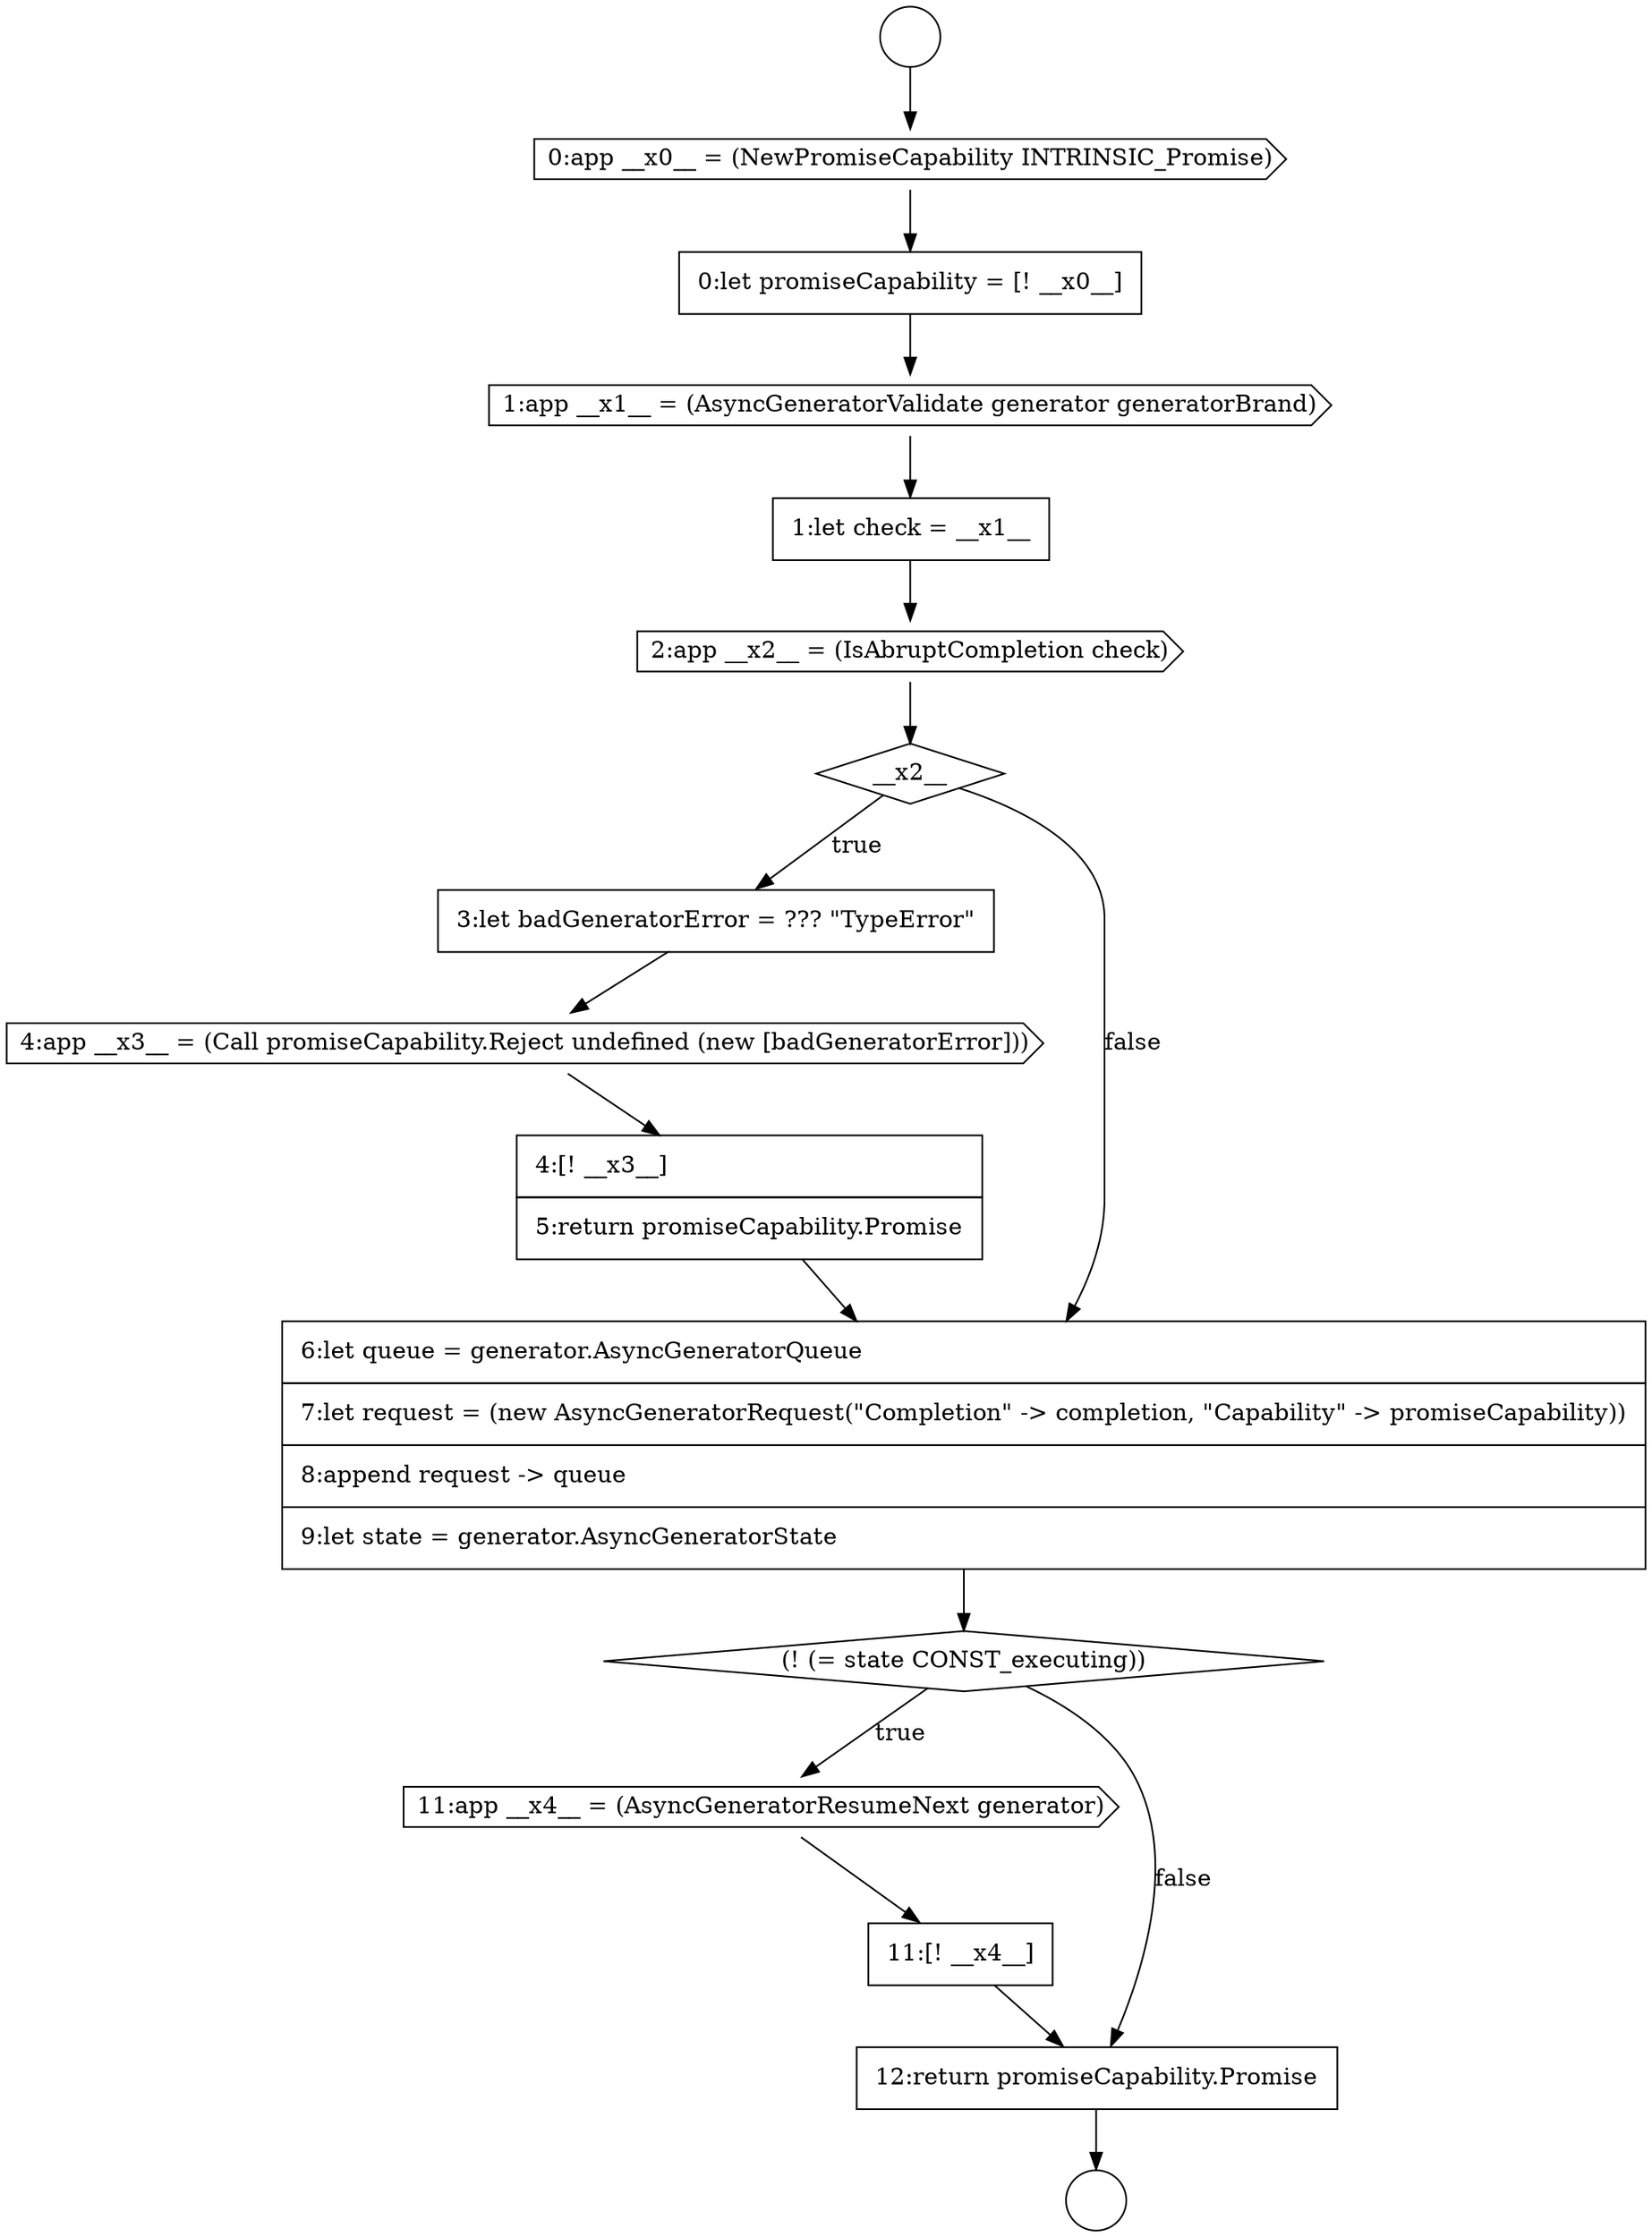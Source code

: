 digraph {
  node19274 [shape=none, margin=0, label=<<font color="black">
    <table border="0" cellborder="1" cellspacing="0" cellpadding="10">
      <tr><td align="left">3:let badGeneratorError = ??? &quot;TypeError&quot;</td></tr>
    </table>
  </font>> color="black" fillcolor="white" style=filled]
  node19267 [shape=circle label=" " color="black" fillcolor="white" style=filled]
  node19280 [shape=none, margin=0, label=<<font color="black">
    <table border="0" cellborder="1" cellspacing="0" cellpadding="10">
      <tr><td align="left">11:[! __x4__]</td></tr>
    </table>
  </font>> color="black" fillcolor="white" style=filled]
  node19273 [shape=diamond, label=<<font color="black">__x2__</font>> color="black" fillcolor="white" style=filled]
  node19277 [shape=none, margin=0, label=<<font color="black">
    <table border="0" cellborder="1" cellspacing="0" cellpadding="10">
      <tr><td align="left">6:let queue = generator.AsyncGeneratorQueue</td></tr>
      <tr><td align="left">7:let request = (new AsyncGeneratorRequest(&quot;Completion&quot; -&gt; completion, &quot;Capability&quot; -&gt; promiseCapability))</td></tr>
      <tr><td align="left">8:append request -&gt; queue</td></tr>
      <tr><td align="left">9:let state = generator.AsyncGeneratorState</td></tr>
    </table>
  </font>> color="black" fillcolor="white" style=filled]
  node19269 [shape=none, margin=0, label=<<font color="black">
    <table border="0" cellborder="1" cellspacing="0" cellpadding="10">
      <tr><td align="left">0:let promiseCapability = [! __x0__]</td></tr>
    </table>
  </font>> color="black" fillcolor="white" style=filled]
  node19276 [shape=none, margin=0, label=<<font color="black">
    <table border="0" cellborder="1" cellspacing="0" cellpadding="10">
      <tr><td align="left">4:[! __x3__]</td></tr>
      <tr><td align="left">5:return promiseCapability.Promise</td></tr>
    </table>
  </font>> color="black" fillcolor="white" style=filled]
  node19271 [shape=none, margin=0, label=<<font color="black">
    <table border="0" cellborder="1" cellspacing="0" cellpadding="10">
      <tr><td align="left">1:let check = __x1__</td></tr>
    </table>
  </font>> color="black" fillcolor="white" style=filled]
  node19275 [shape=cds, label=<<font color="black">4:app __x3__ = (Call promiseCapability.Reject undefined (new [badGeneratorError]))</font>> color="black" fillcolor="white" style=filled]
  node19278 [shape=diamond, label=<<font color="black">(! (= state CONST_executing))</font>> color="black" fillcolor="white" style=filled]
  node19270 [shape=cds, label=<<font color="black">1:app __x1__ = (AsyncGeneratorValidate generator generatorBrand)</font>> color="black" fillcolor="white" style=filled]
  node19268 [shape=cds, label=<<font color="black">0:app __x0__ = (NewPromiseCapability INTRINSIC_Promise)</font>> color="black" fillcolor="white" style=filled]
  node19266 [shape=circle label=" " color="black" fillcolor="white" style=filled]
  node19272 [shape=cds, label=<<font color="black">2:app __x2__ = (IsAbruptCompletion check)</font>> color="black" fillcolor="white" style=filled]
  node19279 [shape=cds, label=<<font color="black">11:app __x4__ = (AsyncGeneratorResumeNext generator)</font>> color="black" fillcolor="white" style=filled]
  node19281 [shape=none, margin=0, label=<<font color="black">
    <table border="0" cellborder="1" cellspacing="0" cellpadding="10">
      <tr><td align="left">12:return promiseCapability.Promise</td></tr>
    </table>
  </font>> color="black" fillcolor="white" style=filled]
  node19278 -> node19279 [label=<<font color="black">true</font>> color="black"]
  node19278 -> node19281 [label=<<font color="black">false</font>> color="black"]
  node19273 -> node19274 [label=<<font color="black">true</font>> color="black"]
  node19273 -> node19277 [label=<<font color="black">false</font>> color="black"]
  node19268 -> node19269 [ color="black"]
  node19269 -> node19270 [ color="black"]
  node19280 -> node19281 [ color="black"]
  node19270 -> node19271 [ color="black"]
  node19277 -> node19278 [ color="black"]
  node19271 -> node19272 [ color="black"]
  node19276 -> node19277 [ color="black"]
  node19279 -> node19280 [ color="black"]
  node19281 -> node19267 [ color="black"]
  node19274 -> node19275 [ color="black"]
  node19272 -> node19273 [ color="black"]
  node19266 -> node19268 [ color="black"]
  node19275 -> node19276 [ color="black"]
}
